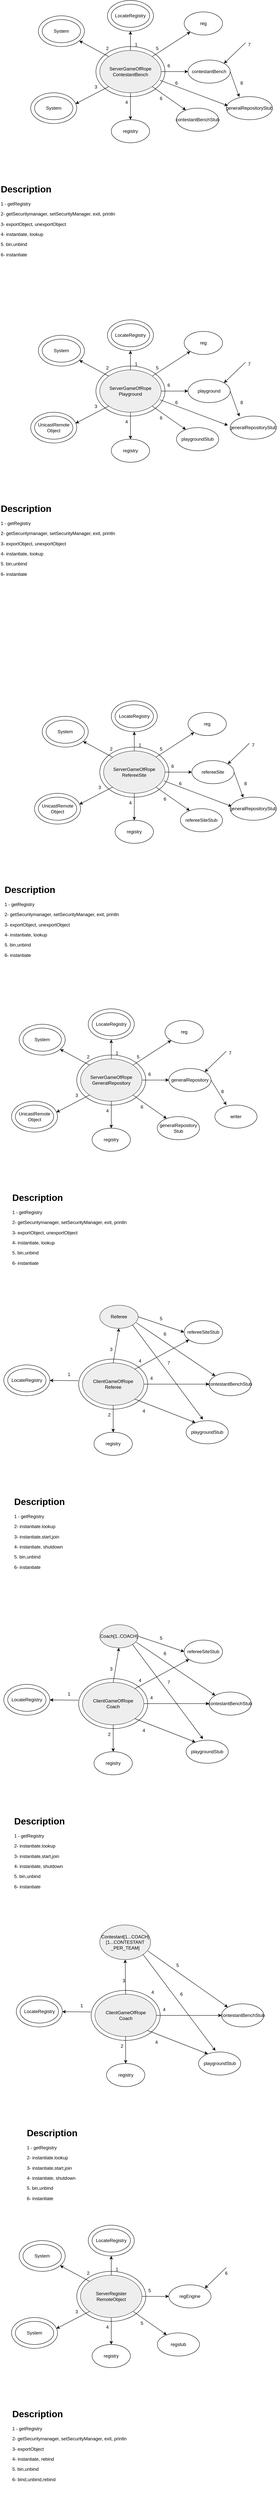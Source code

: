 <mxfile version="24.3.1" type="device">
  <diagram name="Page-1" id="B7FjZ_ACRT1fn8c7YEil">
    <mxGraphModel dx="1335" dy="857" grid="1" gridSize="10" guides="1" tooltips="1" connect="1" arrows="1" fold="1" page="1" pageScale="1" pageWidth="850" pageHeight="1100" math="0" shadow="0">
      <root>
        <mxCell id="0" />
        <mxCell id="1" parent="0" />
        <mxCell id="ii_qur-atGoSVgNL15jP-175" value="" style="ellipse;whiteSpace=wrap;html=1;" vertex="1" parent="1">
          <mxGeometry x="330" y="320" width="180" height="130" as="geometry" />
        </mxCell>
        <mxCell id="ii_qur-atGoSVgNL15jP-174" value="" style="ellipse;whiteSpace=wrap;html=1;" vertex="1" parent="1">
          <mxGeometry x="330" y="1150" width="180" height="130" as="geometry" />
        </mxCell>
        <mxCell id="ii_qur-atGoSVgNL15jP-173" value="" style="ellipse;whiteSpace=wrap;html=1;" vertex="1" parent="1">
          <mxGeometry x="340" y="2140" width="180" height="130" as="geometry" />
        </mxCell>
        <mxCell id="ii_qur-atGoSVgNL15jP-172" value="" style="ellipse;whiteSpace=wrap;html=1;" vertex="1" parent="1">
          <mxGeometry x="280" y="2940" width="180" height="130" as="geometry" />
        </mxCell>
        <mxCell id="ii_qur-atGoSVgNL15jP-3" value="" style="ellipse;whiteSpace=wrap;html=1;" vertex="1" parent="1">
          <mxGeometry x="180" y="240" width="120" height="80" as="geometry" />
        </mxCell>
        <mxCell id="ii_qur-atGoSVgNL15jP-1" value="ServerGameOfRope&lt;div&gt;ContestantBench&lt;/div&gt;" style="ellipse;whiteSpace=wrap;html=1;fillColor=#eeeeee;strokeColor=#36393d;" vertex="1" parent="1">
          <mxGeometry x="340" y="330" width="160" height="110" as="geometry" />
        </mxCell>
        <mxCell id="ii_qur-atGoSVgNL15jP-2" value="System" style="ellipse;whiteSpace=wrap;html=1;" vertex="1" parent="1">
          <mxGeometry x="190" y="250" width="100" height="60" as="geometry" />
        </mxCell>
        <mxCell id="ii_qur-atGoSVgNL15jP-4" value="" style="ellipse;whiteSpace=wrap;html=1;" vertex="1" parent="1">
          <mxGeometry x="160" y="440" width="120" height="80" as="geometry" />
        </mxCell>
        <mxCell id="ii_qur-atGoSVgNL15jP-5" value="System" style="ellipse;whiteSpace=wrap;html=1;" vertex="1" parent="1">
          <mxGeometry x="170" y="450" width="100" height="60" as="geometry" />
        </mxCell>
        <mxCell id="ii_qur-atGoSVgNL15jP-6" value="" style="ellipse;whiteSpace=wrap;html=1;" vertex="1" parent="1">
          <mxGeometry x="360" y="200" width="120" height="80" as="geometry" />
        </mxCell>
        <mxCell id="ii_qur-atGoSVgNL15jP-7" value="LocateRegistry" style="ellipse;whiteSpace=wrap;html=1;" vertex="1" parent="1">
          <mxGeometry x="370" y="210" width="100" height="60" as="geometry" />
        </mxCell>
        <mxCell id="ii_qur-atGoSVgNL15jP-9" value="registry" style="ellipse;whiteSpace=wrap;html=1;" vertex="1" parent="1">
          <mxGeometry x="370" y="510" width="100" height="60" as="geometry" />
        </mxCell>
        <mxCell id="ii_qur-atGoSVgNL15jP-10" value="reg" style="ellipse;whiteSpace=wrap;html=1;" vertex="1" parent="1">
          <mxGeometry x="560" y="230" width="100" height="60" as="geometry" />
        </mxCell>
        <mxCell id="ii_qur-atGoSVgNL15jP-11" value="contestantBenchStub" style="ellipse;whiteSpace=wrap;html=1;" vertex="1" parent="1">
          <mxGeometry x="540" y="480" width="110" height="60" as="geometry" />
        </mxCell>
        <mxCell id="ii_qur-atGoSVgNL15jP-12" value="contestantBench" style="ellipse;whiteSpace=wrap;html=1;" vertex="1" parent="1">
          <mxGeometry x="570" y="355" width="110" height="60" as="geometry" />
        </mxCell>
        <mxCell id="ii_qur-atGoSVgNL15jP-13" value="generalRepositoryStub" style="ellipse;whiteSpace=wrap;html=1;" vertex="1" parent="1">
          <mxGeometry x="670" y="450" width="120" height="60" as="geometry" />
        </mxCell>
        <mxCell id="ii_qur-atGoSVgNL15jP-18" value="" style="endArrow=classic;html=1;rounded=0;exitX=0;exitY=1;exitDx=0;exitDy=0;entryX=0.975;entryY=0.359;entryDx=0;entryDy=0;entryPerimeter=0;" edge="1" parent="1" source="ii_qur-atGoSVgNL15jP-1" target="ii_qur-atGoSVgNL15jP-4">
          <mxGeometry width="50" height="50" relative="1" as="geometry">
            <mxPoint x="400" y="410" as="sourcePoint" />
            <mxPoint x="450" y="360" as="targetPoint" />
          </mxGeometry>
        </mxCell>
        <mxCell id="ii_qur-atGoSVgNL15jP-19" value="" style="endArrow=classic;html=1;rounded=0;exitX=0;exitY=0;exitDx=0;exitDy=0;" edge="1" parent="1" source="ii_qur-atGoSVgNL15jP-1" target="ii_qur-atGoSVgNL15jP-3">
          <mxGeometry width="50" height="50" relative="1" as="geometry">
            <mxPoint x="373" y="434" as="sourcePoint" />
            <mxPoint x="287" y="479" as="targetPoint" />
          </mxGeometry>
        </mxCell>
        <mxCell id="ii_qur-atGoSVgNL15jP-20" value="" style="endArrow=classic;html=1;rounded=0;exitX=0.5;exitY=0;exitDx=0;exitDy=0;entryX=0.5;entryY=1;entryDx=0;entryDy=0;" edge="1" parent="1" source="ii_qur-atGoSVgNL15jP-1" target="ii_qur-atGoSVgNL15jP-6">
          <mxGeometry width="50" height="50" relative="1" as="geometry">
            <mxPoint x="373" y="356" as="sourcePoint" />
            <mxPoint x="297" y="315" as="targetPoint" />
          </mxGeometry>
        </mxCell>
        <mxCell id="ii_qur-atGoSVgNL15jP-21" value="" style="endArrow=classic;html=1;rounded=0;exitX=1;exitY=0;exitDx=0;exitDy=0;" edge="1" parent="1" source="ii_qur-atGoSVgNL15jP-1" target="ii_qur-atGoSVgNL15jP-10">
          <mxGeometry width="50" height="50" relative="1" as="geometry">
            <mxPoint x="430" y="340" as="sourcePoint" />
            <mxPoint x="430" y="290" as="targetPoint" />
          </mxGeometry>
        </mxCell>
        <mxCell id="ii_qur-atGoSVgNL15jP-22" value="" style="endArrow=classic;html=1;rounded=0;exitX=1;exitY=0.5;exitDx=0;exitDy=0;entryX=0;entryY=0.5;entryDx=0;entryDy=0;" edge="1" parent="1" source="ii_qur-atGoSVgNL15jP-1" target="ii_qur-atGoSVgNL15jP-12">
          <mxGeometry width="50" height="50" relative="1" as="geometry">
            <mxPoint x="440" y="350" as="sourcePoint" />
            <mxPoint x="440" y="300" as="targetPoint" />
          </mxGeometry>
        </mxCell>
        <mxCell id="ii_qur-atGoSVgNL15jP-23" value="" style="endArrow=classic;html=1;rounded=0;exitX=0.5;exitY=1;exitDx=0;exitDy=0;entryX=0.5;entryY=0;entryDx=0;entryDy=0;" edge="1" parent="1" source="ii_qur-atGoSVgNL15jP-1" target="ii_qur-atGoSVgNL15jP-9">
          <mxGeometry width="50" height="50" relative="1" as="geometry">
            <mxPoint x="450" y="360" as="sourcePoint" />
            <mxPoint x="450" y="310" as="targetPoint" />
          </mxGeometry>
        </mxCell>
        <mxCell id="ii_qur-atGoSVgNL15jP-24" value="" style="endArrow=classic;html=1;rounded=0;entryX=0.221;entryY=0.084;entryDx=0;entryDy=0;entryPerimeter=0;exitX=1;exitY=1;exitDx=0;exitDy=0;" edge="1" parent="1" source="ii_qur-atGoSVgNL15jP-1" target="ii_qur-atGoSVgNL15jP-11">
          <mxGeometry width="50" height="50" relative="1" as="geometry">
            <mxPoint x="400" y="410" as="sourcePoint" />
            <mxPoint x="450" y="360" as="targetPoint" />
          </mxGeometry>
        </mxCell>
        <mxCell id="ii_qur-atGoSVgNL15jP-25" value="" style="endArrow=classic;html=1;rounded=0;exitX=0.98;exitY=0.705;exitDx=0;exitDy=0;exitPerimeter=0;entryX=0.032;entryY=0.395;entryDx=0;entryDy=0;entryPerimeter=0;" edge="1" parent="1" source="ii_qur-atGoSVgNL15jP-1" target="ii_qur-atGoSVgNL15jP-13">
          <mxGeometry width="50" height="50" relative="1" as="geometry">
            <mxPoint x="400" y="410" as="sourcePoint" />
            <mxPoint x="450" y="360" as="targetPoint" />
          </mxGeometry>
        </mxCell>
        <mxCell id="ii_qur-atGoSVgNL15jP-26" value="" style="endArrow=classic;html=1;rounded=0;entryX=0.281;entryY=0.016;entryDx=0;entryDy=0;entryPerimeter=0;exitX=1;exitY=0.5;exitDx=0;exitDy=0;" edge="1" parent="1" source="ii_qur-atGoSVgNL15jP-12" target="ii_qur-atGoSVgNL15jP-13">
          <mxGeometry width="50" height="50" relative="1" as="geometry">
            <mxPoint x="400" y="410" as="sourcePoint" />
            <mxPoint x="450" y="360" as="targetPoint" />
          </mxGeometry>
        </mxCell>
        <mxCell id="ii_qur-atGoSVgNL15jP-27" value="" style="endArrow=classic;html=1;rounded=0;entryX=1;entryY=0;entryDx=0;entryDy=0;" edge="1" parent="1" target="ii_qur-atGoSVgNL15jP-12">
          <mxGeometry width="50" height="50" relative="1" as="geometry">
            <mxPoint x="720" y="310" as="sourcePoint" />
            <mxPoint x="450" y="360" as="targetPoint" />
          </mxGeometry>
        </mxCell>
        <mxCell id="ii_qur-atGoSVgNL15jP-28" value="&lt;h1 style=&quot;margin-top: 0px;&quot;&gt;Description&lt;/h1&gt;&lt;p&gt;1 - getRegistry&lt;/p&gt;&lt;p&gt;2- getSecuritymanager, setSecurityManager, exit, println&lt;/p&gt;&lt;p&gt;3- exportObject, unexportObject&lt;/p&gt;&lt;p&gt;4- instantiate, lookup&lt;/p&gt;&lt;p&gt;5. bin,unbind&lt;/p&gt;&lt;p&gt;6- instantiate&lt;/p&gt;" style="text;html=1;whiteSpace=wrap;overflow=hidden;rounded=0;" vertex="1" parent="1">
          <mxGeometry x="80" y="670" width="470" height="240" as="geometry" />
        </mxCell>
        <mxCell id="ii_qur-atGoSVgNL15jP-29" value="1" style="text;html=1;align=center;verticalAlign=middle;whiteSpace=wrap;rounded=0;" vertex="1" parent="1">
          <mxGeometry x="425" y="300" width="20" height="30" as="geometry" />
        </mxCell>
        <mxCell id="ii_qur-atGoSVgNL15jP-30" value="2" style="text;html=1;align=center;verticalAlign=middle;whiteSpace=wrap;rounded=0;" vertex="1" parent="1">
          <mxGeometry x="350" y="310" width="20" height="30" as="geometry" />
        </mxCell>
        <mxCell id="ii_qur-atGoSVgNL15jP-31" value="3" style="text;html=1;align=center;verticalAlign=middle;whiteSpace=wrap;rounded=0;" vertex="1" parent="1">
          <mxGeometry x="320" y="410" width="20" height="30" as="geometry" />
        </mxCell>
        <mxCell id="ii_qur-atGoSVgNL15jP-32" value="4" style="text;html=1;align=center;verticalAlign=middle;whiteSpace=wrap;rounded=0;" vertex="1" parent="1">
          <mxGeometry x="400" y="450" width="20" height="30" as="geometry" />
        </mxCell>
        <mxCell id="ii_qur-atGoSVgNL15jP-33" value="5" style="text;html=1;align=center;verticalAlign=middle;whiteSpace=wrap;rounded=0;" vertex="1" parent="1">
          <mxGeometry x="480" y="310" width="20" height="30" as="geometry" />
        </mxCell>
        <mxCell id="ii_qur-atGoSVgNL15jP-36" value="6" style="text;html=1;align=center;verticalAlign=middle;whiteSpace=wrap;rounded=0;" vertex="1" parent="1">
          <mxGeometry x="510" y="355" width="20" height="30" as="geometry" />
        </mxCell>
        <mxCell id="ii_qur-atGoSVgNL15jP-37" value="6" style="text;html=1;align=center;verticalAlign=middle;whiteSpace=wrap;rounded=0;" vertex="1" parent="1">
          <mxGeometry x="530" y="400" width="20" height="30" as="geometry" />
        </mxCell>
        <mxCell id="ii_qur-atGoSVgNL15jP-38" value="6" style="text;html=1;align=center;verticalAlign=middle;whiteSpace=wrap;rounded=0;" vertex="1" parent="1">
          <mxGeometry x="490" y="440" width="20" height="30" as="geometry" />
        </mxCell>
        <mxCell id="ii_qur-atGoSVgNL15jP-39" value="7" style="text;html=1;align=center;verticalAlign=middle;whiteSpace=wrap;rounded=0;" vertex="1" parent="1">
          <mxGeometry x="720" y="300" width="20" height="30" as="geometry" />
        </mxCell>
        <mxCell id="ii_qur-atGoSVgNL15jP-42" value="8" style="text;html=1;align=center;verticalAlign=middle;whiteSpace=wrap;rounded=0;" vertex="1" parent="1">
          <mxGeometry x="700" y="400" width="20" height="30" as="geometry" />
        </mxCell>
        <mxCell id="ii_qur-atGoSVgNL15jP-43" value="" style="ellipse;whiteSpace=wrap;html=1;" vertex="1" parent="1">
          <mxGeometry x="180" y="1070" width="120" height="80" as="geometry" />
        </mxCell>
        <mxCell id="ii_qur-atGoSVgNL15jP-44" value="ServerGameOfRope&lt;div&gt;Playground&lt;/div&gt;" style="ellipse;whiteSpace=wrap;html=1;fillColor=#eeeeee;strokeColor=#36393d;" vertex="1" parent="1">
          <mxGeometry x="340" y="1160" width="160" height="110" as="geometry" />
        </mxCell>
        <mxCell id="ii_qur-atGoSVgNL15jP-45" value="System" style="ellipse;whiteSpace=wrap;html=1;" vertex="1" parent="1">
          <mxGeometry x="190" y="1080" width="100" height="60" as="geometry" />
        </mxCell>
        <mxCell id="ii_qur-atGoSVgNL15jP-46" value="" style="ellipse;whiteSpace=wrap;html=1;" vertex="1" parent="1">
          <mxGeometry x="160" y="1270" width="120" height="80" as="geometry" />
        </mxCell>
        <mxCell id="ii_qur-atGoSVgNL15jP-47" value="UnicastRemote&lt;div&gt;Object&lt;/div&gt;" style="ellipse;whiteSpace=wrap;html=1;" vertex="1" parent="1">
          <mxGeometry x="170" y="1280" width="100" height="60" as="geometry" />
        </mxCell>
        <mxCell id="ii_qur-atGoSVgNL15jP-48" value="" style="ellipse;whiteSpace=wrap;html=1;" vertex="1" parent="1">
          <mxGeometry x="360" y="1030" width="120" height="80" as="geometry" />
        </mxCell>
        <mxCell id="ii_qur-atGoSVgNL15jP-49" value="LocateRegistry" style="ellipse;whiteSpace=wrap;html=1;" vertex="1" parent="1">
          <mxGeometry x="370" y="1040" width="100" height="60" as="geometry" />
        </mxCell>
        <mxCell id="ii_qur-atGoSVgNL15jP-50" value="registry" style="ellipse;whiteSpace=wrap;html=1;" vertex="1" parent="1">
          <mxGeometry x="370" y="1340" width="100" height="60" as="geometry" />
        </mxCell>
        <mxCell id="ii_qur-atGoSVgNL15jP-51" value="reg" style="ellipse;whiteSpace=wrap;html=1;" vertex="1" parent="1">
          <mxGeometry x="560" y="1060" width="100" height="60" as="geometry" />
        </mxCell>
        <mxCell id="ii_qur-atGoSVgNL15jP-52" value="playgroundStub" style="ellipse;whiteSpace=wrap;html=1;" vertex="1" parent="1">
          <mxGeometry x="540" y="1310" width="110" height="60" as="geometry" />
        </mxCell>
        <mxCell id="ii_qur-atGoSVgNL15jP-53" value="playground" style="ellipse;whiteSpace=wrap;html=1;" vertex="1" parent="1">
          <mxGeometry x="570" y="1185" width="110" height="60" as="geometry" />
        </mxCell>
        <mxCell id="ii_qur-atGoSVgNL15jP-54" value="" style="endArrow=classic;html=1;rounded=0;exitX=0;exitY=1;exitDx=0;exitDy=0;entryX=0.975;entryY=0.359;entryDx=0;entryDy=0;entryPerimeter=0;" edge="1" parent="1" source="ii_qur-atGoSVgNL15jP-44" target="ii_qur-atGoSVgNL15jP-46">
          <mxGeometry width="50" height="50" relative="1" as="geometry">
            <mxPoint x="400" y="1240" as="sourcePoint" />
            <mxPoint x="450" y="1190" as="targetPoint" />
          </mxGeometry>
        </mxCell>
        <mxCell id="ii_qur-atGoSVgNL15jP-55" value="" style="endArrow=classic;html=1;rounded=0;exitX=0;exitY=0;exitDx=0;exitDy=0;" edge="1" parent="1" source="ii_qur-atGoSVgNL15jP-44" target="ii_qur-atGoSVgNL15jP-43">
          <mxGeometry width="50" height="50" relative="1" as="geometry">
            <mxPoint x="373" y="1264" as="sourcePoint" />
            <mxPoint x="287" y="1309" as="targetPoint" />
          </mxGeometry>
        </mxCell>
        <mxCell id="ii_qur-atGoSVgNL15jP-56" value="" style="endArrow=classic;html=1;rounded=0;exitX=0.5;exitY=0;exitDx=0;exitDy=0;entryX=0.5;entryY=1;entryDx=0;entryDy=0;" edge="1" parent="1" source="ii_qur-atGoSVgNL15jP-44" target="ii_qur-atGoSVgNL15jP-48">
          <mxGeometry width="50" height="50" relative="1" as="geometry">
            <mxPoint x="373" y="1186" as="sourcePoint" />
            <mxPoint x="297" y="1145" as="targetPoint" />
          </mxGeometry>
        </mxCell>
        <mxCell id="ii_qur-atGoSVgNL15jP-57" value="" style="endArrow=classic;html=1;rounded=0;exitX=1;exitY=0;exitDx=0;exitDy=0;" edge="1" parent="1" source="ii_qur-atGoSVgNL15jP-44" target="ii_qur-atGoSVgNL15jP-51">
          <mxGeometry width="50" height="50" relative="1" as="geometry">
            <mxPoint x="430" y="1170" as="sourcePoint" />
            <mxPoint x="430" y="1120" as="targetPoint" />
          </mxGeometry>
        </mxCell>
        <mxCell id="ii_qur-atGoSVgNL15jP-58" value="" style="endArrow=classic;html=1;rounded=0;exitX=1;exitY=0.5;exitDx=0;exitDy=0;entryX=0;entryY=0.5;entryDx=0;entryDy=0;" edge="1" parent="1" source="ii_qur-atGoSVgNL15jP-44" target="ii_qur-atGoSVgNL15jP-53">
          <mxGeometry width="50" height="50" relative="1" as="geometry">
            <mxPoint x="440" y="1180" as="sourcePoint" />
            <mxPoint x="440" y="1130" as="targetPoint" />
          </mxGeometry>
        </mxCell>
        <mxCell id="ii_qur-atGoSVgNL15jP-59" value="" style="endArrow=classic;html=1;rounded=0;exitX=0.5;exitY=1;exitDx=0;exitDy=0;entryX=0.5;entryY=0;entryDx=0;entryDy=0;" edge="1" parent="1" source="ii_qur-atGoSVgNL15jP-44" target="ii_qur-atGoSVgNL15jP-50">
          <mxGeometry width="50" height="50" relative="1" as="geometry">
            <mxPoint x="450" y="1190" as="sourcePoint" />
            <mxPoint x="450" y="1140" as="targetPoint" />
          </mxGeometry>
        </mxCell>
        <mxCell id="ii_qur-atGoSVgNL15jP-60" value="" style="endArrow=classic;html=1;rounded=0;entryX=0.221;entryY=0.084;entryDx=0;entryDy=0;entryPerimeter=0;exitX=1;exitY=1;exitDx=0;exitDy=0;" edge="1" parent="1" source="ii_qur-atGoSVgNL15jP-44" target="ii_qur-atGoSVgNL15jP-52">
          <mxGeometry width="50" height="50" relative="1" as="geometry">
            <mxPoint x="400" y="1240" as="sourcePoint" />
            <mxPoint x="450" y="1190" as="targetPoint" />
          </mxGeometry>
        </mxCell>
        <mxCell id="ii_qur-atGoSVgNL15jP-61" value="" style="endArrow=classic;html=1;rounded=0;exitX=0.98;exitY=0.705;exitDx=0;exitDy=0;exitPerimeter=0;entryX=0.032;entryY=0.395;entryDx=0;entryDy=0;entryPerimeter=0;" edge="1" parent="1" source="ii_qur-atGoSVgNL15jP-44">
          <mxGeometry width="50" height="50" relative="1" as="geometry">
            <mxPoint x="400" y="1240" as="sourcePoint" />
            <mxPoint x="674" y="1304" as="targetPoint" />
          </mxGeometry>
        </mxCell>
        <mxCell id="ii_qur-atGoSVgNL15jP-62" value="" style="endArrow=classic;html=1;rounded=0;entryX=0.281;entryY=0.016;entryDx=0;entryDy=0;entryPerimeter=0;exitX=1;exitY=0.5;exitDx=0;exitDy=0;" edge="1" parent="1" source="ii_qur-atGoSVgNL15jP-53">
          <mxGeometry width="50" height="50" relative="1" as="geometry">
            <mxPoint x="400" y="1240" as="sourcePoint" />
            <mxPoint x="704" y="1281" as="targetPoint" />
          </mxGeometry>
        </mxCell>
        <mxCell id="ii_qur-atGoSVgNL15jP-63" value="" style="endArrow=classic;html=1;rounded=0;entryX=1;entryY=0;entryDx=0;entryDy=0;" edge="1" parent="1" target="ii_qur-atGoSVgNL15jP-53">
          <mxGeometry width="50" height="50" relative="1" as="geometry">
            <mxPoint x="720" y="1140" as="sourcePoint" />
            <mxPoint x="450" y="1190" as="targetPoint" />
          </mxGeometry>
        </mxCell>
        <mxCell id="ii_qur-atGoSVgNL15jP-64" value="&lt;h1 style=&quot;margin-top: 0px;&quot;&gt;Description&lt;/h1&gt;&lt;p&gt;1 - getRegistry&lt;/p&gt;&lt;p&gt;2- getSecuritymanager, setSecurityManager, exit, println&lt;/p&gt;&lt;p&gt;3- exportObject, unexportObject&lt;/p&gt;&lt;p&gt;4- instantiate, lookup&lt;/p&gt;&lt;p&gt;5. bin,unbind&lt;/p&gt;&lt;p&gt;6- instantiate&lt;/p&gt;" style="text;html=1;whiteSpace=wrap;overflow=hidden;rounded=0;" vertex="1" parent="1">
          <mxGeometry x="80" y="1500" width="470" height="240" as="geometry" />
        </mxCell>
        <mxCell id="ii_qur-atGoSVgNL15jP-65" value="1" style="text;html=1;align=center;verticalAlign=middle;whiteSpace=wrap;rounded=0;" vertex="1" parent="1">
          <mxGeometry x="425" y="1130" width="20" height="30" as="geometry" />
        </mxCell>
        <mxCell id="ii_qur-atGoSVgNL15jP-66" value="2" style="text;html=1;align=center;verticalAlign=middle;whiteSpace=wrap;rounded=0;" vertex="1" parent="1">
          <mxGeometry x="350" y="1140" width="20" height="30" as="geometry" />
        </mxCell>
        <mxCell id="ii_qur-atGoSVgNL15jP-67" value="3" style="text;html=1;align=center;verticalAlign=middle;whiteSpace=wrap;rounded=0;" vertex="1" parent="1">
          <mxGeometry x="320" y="1240" width="20" height="30" as="geometry" />
        </mxCell>
        <mxCell id="ii_qur-atGoSVgNL15jP-68" value="4" style="text;html=1;align=center;verticalAlign=middle;whiteSpace=wrap;rounded=0;" vertex="1" parent="1">
          <mxGeometry x="400" y="1280" width="20" height="30" as="geometry" />
        </mxCell>
        <mxCell id="ii_qur-atGoSVgNL15jP-69" value="5" style="text;html=1;align=center;verticalAlign=middle;whiteSpace=wrap;rounded=0;" vertex="1" parent="1">
          <mxGeometry x="480" y="1140" width="20" height="30" as="geometry" />
        </mxCell>
        <mxCell id="ii_qur-atGoSVgNL15jP-70" value="6" style="text;html=1;align=center;verticalAlign=middle;whiteSpace=wrap;rounded=0;" vertex="1" parent="1">
          <mxGeometry x="510" y="1185" width="20" height="30" as="geometry" />
        </mxCell>
        <mxCell id="ii_qur-atGoSVgNL15jP-71" value="6" style="text;html=1;align=center;verticalAlign=middle;whiteSpace=wrap;rounded=0;" vertex="1" parent="1">
          <mxGeometry x="530" y="1230" width="20" height="30" as="geometry" />
        </mxCell>
        <mxCell id="ii_qur-atGoSVgNL15jP-72" value="6" style="text;html=1;align=center;verticalAlign=middle;whiteSpace=wrap;rounded=0;" vertex="1" parent="1">
          <mxGeometry x="490" y="1270" width="20" height="30" as="geometry" />
        </mxCell>
        <mxCell id="ii_qur-atGoSVgNL15jP-73" value="7" style="text;html=1;align=center;verticalAlign=middle;whiteSpace=wrap;rounded=0;" vertex="1" parent="1">
          <mxGeometry x="720" y="1130" width="20" height="30" as="geometry" />
        </mxCell>
        <mxCell id="ii_qur-atGoSVgNL15jP-74" value="8" style="text;html=1;align=center;verticalAlign=middle;whiteSpace=wrap;rounded=0;" vertex="1" parent="1">
          <mxGeometry x="700" y="1230" width="20" height="30" as="geometry" />
        </mxCell>
        <mxCell id="ii_qur-atGoSVgNL15jP-75" value="" style="ellipse;whiteSpace=wrap;html=1;" vertex="1" parent="1">
          <mxGeometry x="190" y="2060" width="120" height="80" as="geometry" />
        </mxCell>
        <mxCell id="ii_qur-atGoSVgNL15jP-76" value="ServerGameOfRope&lt;div&gt;RefereeSite&lt;/div&gt;" style="ellipse;whiteSpace=wrap;html=1;fillColor=#eeeeee;strokeColor=#36393d;" vertex="1" parent="1">
          <mxGeometry x="350" y="2150" width="160" height="110" as="geometry" />
        </mxCell>
        <mxCell id="ii_qur-atGoSVgNL15jP-77" value="System" style="ellipse;whiteSpace=wrap;html=1;" vertex="1" parent="1">
          <mxGeometry x="200" y="2070" width="100" height="60" as="geometry" />
        </mxCell>
        <mxCell id="ii_qur-atGoSVgNL15jP-78" value="" style="ellipse;whiteSpace=wrap;html=1;" vertex="1" parent="1">
          <mxGeometry x="170" y="2260" width="120" height="80" as="geometry" />
        </mxCell>
        <mxCell id="ii_qur-atGoSVgNL15jP-79" value="UnicastRemote&lt;div&gt;Object&lt;/div&gt;" style="ellipse;whiteSpace=wrap;html=1;" vertex="1" parent="1">
          <mxGeometry x="180" y="2270" width="100" height="60" as="geometry" />
        </mxCell>
        <mxCell id="ii_qur-atGoSVgNL15jP-80" value="" style="ellipse;whiteSpace=wrap;html=1;" vertex="1" parent="1">
          <mxGeometry x="370" y="2020" width="120" height="80" as="geometry" />
        </mxCell>
        <mxCell id="ii_qur-atGoSVgNL15jP-81" value="LocateRegistry" style="ellipse;whiteSpace=wrap;html=1;" vertex="1" parent="1">
          <mxGeometry x="380" y="2030" width="100" height="60" as="geometry" />
        </mxCell>
        <mxCell id="ii_qur-atGoSVgNL15jP-82" value="registry" style="ellipse;whiteSpace=wrap;html=1;" vertex="1" parent="1">
          <mxGeometry x="380" y="2330" width="100" height="60" as="geometry" />
        </mxCell>
        <mxCell id="ii_qur-atGoSVgNL15jP-83" value="reg" style="ellipse;whiteSpace=wrap;html=1;" vertex="1" parent="1">
          <mxGeometry x="570" y="2050" width="100" height="60" as="geometry" />
        </mxCell>
        <mxCell id="ii_qur-atGoSVgNL15jP-84" value="refereeSiteStub" style="ellipse;whiteSpace=wrap;html=1;" vertex="1" parent="1">
          <mxGeometry x="550" y="2300" width="110" height="60" as="geometry" />
        </mxCell>
        <mxCell id="ii_qur-atGoSVgNL15jP-85" value="refereeSite" style="ellipse;whiteSpace=wrap;html=1;" vertex="1" parent="1">
          <mxGeometry x="580" y="2175" width="110" height="60" as="geometry" />
        </mxCell>
        <mxCell id="ii_qur-atGoSVgNL15jP-86" value="" style="endArrow=classic;html=1;rounded=0;exitX=0;exitY=1;exitDx=0;exitDy=0;entryX=0.975;entryY=0.359;entryDx=0;entryDy=0;entryPerimeter=0;" edge="1" parent="1" source="ii_qur-atGoSVgNL15jP-76" target="ii_qur-atGoSVgNL15jP-78">
          <mxGeometry width="50" height="50" relative="1" as="geometry">
            <mxPoint x="410" y="2230" as="sourcePoint" />
            <mxPoint x="460" y="2180" as="targetPoint" />
          </mxGeometry>
        </mxCell>
        <mxCell id="ii_qur-atGoSVgNL15jP-87" value="" style="endArrow=classic;html=1;rounded=0;exitX=0;exitY=0;exitDx=0;exitDy=0;" edge="1" parent="1" source="ii_qur-atGoSVgNL15jP-76" target="ii_qur-atGoSVgNL15jP-75">
          <mxGeometry width="50" height="50" relative="1" as="geometry">
            <mxPoint x="383" y="2254" as="sourcePoint" />
            <mxPoint x="297" y="2299" as="targetPoint" />
          </mxGeometry>
        </mxCell>
        <mxCell id="ii_qur-atGoSVgNL15jP-88" value="" style="endArrow=classic;html=1;rounded=0;exitX=0.5;exitY=0;exitDx=0;exitDy=0;entryX=0.5;entryY=1;entryDx=0;entryDy=0;" edge="1" parent="1" source="ii_qur-atGoSVgNL15jP-76" target="ii_qur-atGoSVgNL15jP-80">
          <mxGeometry width="50" height="50" relative="1" as="geometry">
            <mxPoint x="383" y="2176" as="sourcePoint" />
            <mxPoint x="307" y="2135" as="targetPoint" />
          </mxGeometry>
        </mxCell>
        <mxCell id="ii_qur-atGoSVgNL15jP-89" value="" style="endArrow=classic;html=1;rounded=0;exitX=1;exitY=0;exitDx=0;exitDy=0;" edge="1" parent="1" source="ii_qur-atGoSVgNL15jP-76" target="ii_qur-atGoSVgNL15jP-83">
          <mxGeometry width="50" height="50" relative="1" as="geometry">
            <mxPoint x="440" y="2160" as="sourcePoint" />
            <mxPoint x="440" y="2110" as="targetPoint" />
          </mxGeometry>
        </mxCell>
        <mxCell id="ii_qur-atGoSVgNL15jP-90" value="" style="endArrow=classic;html=1;rounded=0;exitX=1;exitY=0.5;exitDx=0;exitDy=0;entryX=0;entryY=0.5;entryDx=0;entryDy=0;" edge="1" parent="1" source="ii_qur-atGoSVgNL15jP-76" target="ii_qur-atGoSVgNL15jP-85">
          <mxGeometry width="50" height="50" relative="1" as="geometry">
            <mxPoint x="450" y="2170" as="sourcePoint" />
            <mxPoint x="450" y="2120" as="targetPoint" />
          </mxGeometry>
        </mxCell>
        <mxCell id="ii_qur-atGoSVgNL15jP-91" value="" style="endArrow=classic;html=1;rounded=0;exitX=0.5;exitY=1;exitDx=0;exitDy=0;entryX=0.5;entryY=0;entryDx=0;entryDy=0;" edge="1" parent="1" source="ii_qur-atGoSVgNL15jP-76" target="ii_qur-atGoSVgNL15jP-82">
          <mxGeometry width="50" height="50" relative="1" as="geometry">
            <mxPoint x="460" y="2180" as="sourcePoint" />
            <mxPoint x="460" y="2130" as="targetPoint" />
          </mxGeometry>
        </mxCell>
        <mxCell id="ii_qur-atGoSVgNL15jP-92" value="" style="endArrow=classic;html=1;rounded=0;entryX=0.221;entryY=0.084;entryDx=0;entryDy=0;entryPerimeter=0;exitX=1;exitY=1;exitDx=0;exitDy=0;" edge="1" parent="1" source="ii_qur-atGoSVgNL15jP-76" target="ii_qur-atGoSVgNL15jP-84">
          <mxGeometry width="50" height="50" relative="1" as="geometry">
            <mxPoint x="410" y="2230" as="sourcePoint" />
            <mxPoint x="460" y="2180" as="targetPoint" />
          </mxGeometry>
        </mxCell>
        <mxCell id="ii_qur-atGoSVgNL15jP-93" value="" style="endArrow=classic;html=1;rounded=0;exitX=0.98;exitY=0.705;exitDx=0;exitDy=0;exitPerimeter=0;entryX=0.032;entryY=0.395;entryDx=0;entryDy=0;entryPerimeter=0;" edge="1" parent="1" source="ii_qur-atGoSVgNL15jP-76">
          <mxGeometry width="50" height="50" relative="1" as="geometry">
            <mxPoint x="410" y="2230" as="sourcePoint" />
            <mxPoint x="684" y="2294" as="targetPoint" />
          </mxGeometry>
        </mxCell>
        <mxCell id="ii_qur-atGoSVgNL15jP-94" value="" style="endArrow=classic;html=1;rounded=0;entryX=0.281;entryY=0.016;entryDx=0;entryDy=0;entryPerimeter=0;exitX=1;exitY=0.5;exitDx=0;exitDy=0;" edge="1" parent="1" source="ii_qur-atGoSVgNL15jP-85">
          <mxGeometry width="50" height="50" relative="1" as="geometry">
            <mxPoint x="410" y="2230" as="sourcePoint" />
            <mxPoint x="714" y="2271" as="targetPoint" />
          </mxGeometry>
        </mxCell>
        <mxCell id="ii_qur-atGoSVgNL15jP-95" value="" style="endArrow=classic;html=1;rounded=0;entryX=1;entryY=0;entryDx=0;entryDy=0;" edge="1" parent="1" target="ii_qur-atGoSVgNL15jP-85">
          <mxGeometry width="50" height="50" relative="1" as="geometry">
            <mxPoint x="730" y="2130" as="sourcePoint" />
            <mxPoint x="460" y="2180" as="targetPoint" />
          </mxGeometry>
        </mxCell>
        <mxCell id="ii_qur-atGoSVgNL15jP-96" value="&lt;h1 style=&quot;margin-top: 0px;&quot;&gt;Description&lt;/h1&gt;&lt;p&gt;1 - getRegistry&lt;/p&gt;&lt;p&gt;2- getSecuritymanager, setSecurityManager, exit, println&lt;/p&gt;&lt;p&gt;3- exportObject, unexportObject&lt;/p&gt;&lt;p&gt;4- instantiate, lookup&lt;/p&gt;&lt;p&gt;5. bin,unbind&lt;/p&gt;&lt;p&gt;6- instantiate&lt;/p&gt;" style="text;html=1;whiteSpace=wrap;overflow=hidden;rounded=0;" vertex="1" parent="1">
          <mxGeometry x="90" y="2490" width="470" height="240" as="geometry" />
        </mxCell>
        <mxCell id="ii_qur-atGoSVgNL15jP-97" value="1" style="text;html=1;align=center;verticalAlign=middle;whiteSpace=wrap;rounded=0;" vertex="1" parent="1">
          <mxGeometry x="435" y="2120" width="20" height="30" as="geometry" />
        </mxCell>
        <mxCell id="ii_qur-atGoSVgNL15jP-98" value="2" style="text;html=1;align=center;verticalAlign=middle;whiteSpace=wrap;rounded=0;" vertex="1" parent="1">
          <mxGeometry x="360" y="2130" width="20" height="30" as="geometry" />
        </mxCell>
        <mxCell id="ii_qur-atGoSVgNL15jP-99" value="3" style="text;html=1;align=center;verticalAlign=middle;whiteSpace=wrap;rounded=0;" vertex="1" parent="1">
          <mxGeometry x="330" y="2230" width="20" height="30" as="geometry" />
        </mxCell>
        <mxCell id="ii_qur-atGoSVgNL15jP-100" value="4" style="text;html=1;align=center;verticalAlign=middle;whiteSpace=wrap;rounded=0;" vertex="1" parent="1">
          <mxGeometry x="410" y="2270" width="20" height="30" as="geometry" />
        </mxCell>
        <mxCell id="ii_qur-atGoSVgNL15jP-101" value="5" style="text;html=1;align=center;verticalAlign=middle;whiteSpace=wrap;rounded=0;" vertex="1" parent="1">
          <mxGeometry x="490" y="2130" width="20" height="30" as="geometry" />
        </mxCell>
        <mxCell id="ii_qur-atGoSVgNL15jP-102" value="6" style="text;html=1;align=center;verticalAlign=middle;whiteSpace=wrap;rounded=0;" vertex="1" parent="1">
          <mxGeometry x="520" y="2175" width="20" height="30" as="geometry" />
        </mxCell>
        <mxCell id="ii_qur-atGoSVgNL15jP-103" value="6" style="text;html=1;align=center;verticalAlign=middle;whiteSpace=wrap;rounded=0;" vertex="1" parent="1">
          <mxGeometry x="540" y="2220" width="20" height="30" as="geometry" />
        </mxCell>
        <mxCell id="ii_qur-atGoSVgNL15jP-104" value="6" style="text;html=1;align=center;verticalAlign=middle;whiteSpace=wrap;rounded=0;" vertex="1" parent="1">
          <mxGeometry x="500" y="2260" width="20" height="30" as="geometry" />
        </mxCell>
        <mxCell id="ii_qur-atGoSVgNL15jP-105" value="7" style="text;html=1;align=center;verticalAlign=middle;whiteSpace=wrap;rounded=0;" vertex="1" parent="1">
          <mxGeometry x="730" y="2120" width="20" height="30" as="geometry" />
        </mxCell>
        <mxCell id="ii_qur-atGoSVgNL15jP-106" value="8" style="text;html=1;align=center;verticalAlign=middle;whiteSpace=wrap;rounded=0;" vertex="1" parent="1">
          <mxGeometry x="710" y="2220" width="20" height="30" as="geometry" />
        </mxCell>
        <mxCell id="ii_qur-atGoSVgNL15jP-137" value="" style="ellipse;whiteSpace=wrap;html=1;" vertex="1" parent="1">
          <mxGeometry x="130" y="2860" width="120" height="80" as="geometry" />
        </mxCell>
        <mxCell id="ii_qur-atGoSVgNL15jP-138" value="ServerGameOfRope&lt;div&gt;GeneralRepository&lt;/div&gt;" style="ellipse;whiteSpace=wrap;html=1;fillColor=#eeeeee;strokeColor=#36393d;" vertex="1" parent="1">
          <mxGeometry x="290" y="2950" width="160" height="110" as="geometry" />
        </mxCell>
        <mxCell id="ii_qur-atGoSVgNL15jP-139" value="System" style="ellipse;whiteSpace=wrap;html=1;" vertex="1" parent="1">
          <mxGeometry x="140" y="2870" width="100" height="60" as="geometry" />
        </mxCell>
        <mxCell id="ii_qur-atGoSVgNL15jP-140" value="" style="ellipse;whiteSpace=wrap;html=1;" vertex="1" parent="1">
          <mxGeometry x="110" y="3060" width="120" height="80" as="geometry" />
        </mxCell>
        <mxCell id="ii_qur-atGoSVgNL15jP-141" value="UnicastRemote&lt;div&gt;Object&lt;/div&gt;" style="ellipse;whiteSpace=wrap;html=1;" vertex="1" parent="1">
          <mxGeometry x="120" y="3070" width="100" height="60" as="geometry" />
        </mxCell>
        <mxCell id="ii_qur-atGoSVgNL15jP-142" value="" style="ellipse;whiteSpace=wrap;html=1;" vertex="1" parent="1">
          <mxGeometry x="310" y="2820" width="120" height="80" as="geometry" />
        </mxCell>
        <mxCell id="ii_qur-atGoSVgNL15jP-143" value="LocateRegistry" style="ellipse;whiteSpace=wrap;html=1;" vertex="1" parent="1">
          <mxGeometry x="320" y="2830" width="100" height="60" as="geometry" />
        </mxCell>
        <mxCell id="ii_qur-atGoSVgNL15jP-144" value="registry" style="ellipse;whiteSpace=wrap;html=1;" vertex="1" parent="1">
          <mxGeometry x="320" y="3130" width="100" height="60" as="geometry" />
        </mxCell>
        <mxCell id="ii_qur-atGoSVgNL15jP-145" value="reg" style="ellipse;whiteSpace=wrap;html=1;" vertex="1" parent="1">
          <mxGeometry x="510" y="2850" width="100" height="60" as="geometry" />
        </mxCell>
        <mxCell id="ii_qur-atGoSVgNL15jP-146" value="generalRepository&lt;div&gt;Stub&lt;/div&gt;" style="ellipse;whiteSpace=wrap;html=1;" vertex="1" parent="1">
          <mxGeometry x="490" y="3100" width="110" height="60" as="geometry" />
        </mxCell>
        <mxCell id="ii_qur-atGoSVgNL15jP-147" value="generalRepository" style="ellipse;whiteSpace=wrap;html=1;" vertex="1" parent="1">
          <mxGeometry x="520" y="2975" width="110" height="60" as="geometry" />
        </mxCell>
        <mxCell id="ii_qur-atGoSVgNL15jP-148" value="" style="endArrow=classic;html=1;rounded=0;exitX=0;exitY=1;exitDx=0;exitDy=0;entryX=0.975;entryY=0.359;entryDx=0;entryDy=0;entryPerimeter=0;" edge="1" parent="1" source="ii_qur-atGoSVgNL15jP-138" target="ii_qur-atGoSVgNL15jP-140">
          <mxGeometry width="50" height="50" relative="1" as="geometry">
            <mxPoint x="350" y="3030" as="sourcePoint" />
            <mxPoint x="400" y="2980" as="targetPoint" />
          </mxGeometry>
        </mxCell>
        <mxCell id="ii_qur-atGoSVgNL15jP-149" value="" style="endArrow=classic;html=1;rounded=0;exitX=0;exitY=0;exitDx=0;exitDy=0;" edge="1" parent="1" source="ii_qur-atGoSVgNL15jP-138" target="ii_qur-atGoSVgNL15jP-137">
          <mxGeometry width="50" height="50" relative="1" as="geometry">
            <mxPoint x="323" y="3054" as="sourcePoint" />
            <mxPoint x="237" y="3099" as="targetPoint" />
          </mxGeometry>
        </mxCell>
        <mxCell id="ii_qur-atGoSVgNL15jP-150" value="" style="endArrow=classic;html=1;rounded=0;exitX=0.5;exitY=0;exitDx=0;exitDy=0;entryX=0.5;entryY=1;entryDx=0;entryDy=0;" edge="1" parent="1" source="ii_qur-atGoSVgNL15jP-138">
          <mxGeometry width="50" height="50" relative="1" as="geometry">
            <mxPoint x="323" y="2976" as="sourcePoint" />
            <mxPoint x="370" y="2900" as="targetPoint" />
          </mxGeometry>
        </mxCell>
        <mxCell id="ii_qur-atGoSVgNL15jP-151" value="" style="endArrow=classic;html=1;rounded=0;exitX=1;exitY=0;exitDx=0;exitDy=0;" edge="1" parent="1" source="ii_qur-atGoSVgNL15jP-138" target="ii_qur-atGoSVgNL15jP-145">
          <mxGeometry width="50" height="50" relative="1" as="geometry">
            <mxPoint x="380" y="2960" as="sourcePoint" />
            <mxPoint x="380" y="2910" as="targetPoint" />
          </mxGeometry>
        </mxCell>
        <mxCell id="ii_qur-atGoSVgNL15jP-152" value="" style="endArrow=classic;html=1;rounded=0;exitX=1;exitY=0.5;exitDx=0;exitDy=0;entryX=0;entryY=0.5;entryDx=0;entryDy=0;" edge="1" parent="1" source="ii_qur-atGoSVgNL15jP-138" target="ii_qur-atGoSVgNL15jP-147">
          <mxGeometry width="50" height="50" relative="1" as="geometry">
            <mxPoint x="390" y="2970" as="sourcePoint" />
            <mxPoint x="390" y="2920" as="targetPoint" />
          </mxGeometry>
        </mxCell>
        <mxCell id="ii_qur-atGoSVgNL15jP-153" value="" style="endArrow=classic;html=1;rounded=0;exitX=0.5;exitY=1;exitDx=0;exitDy=0;entryX=0.5;entryY=0;entryDx=0;entryDy=0;" edge="1" parent="1" source="ii_qur-atGoSVgNL15jP-138" target="ii_qur-atGoSVgNL15jP-144">
          <mxGeometry width="50" height="50" relative="1" as="geometry">
            <mxPoint x="400" y="2980" as="sourcePoint" />
            <mxPoint x="400" y="2930" as="targetPoint" />
          </mxGeometry>
        </mxCell>
        <mxCell id="ii_qur-atGoSVgNL15jP-154" value="" style="endArrow=classic;html=1;rounded=0;entryX=0.221;entryY=0.084;entryDx=0;entryDy=0;entryPerimeter=0;exitX=1;exitY=1;exitDx=0;exitDy=0;" edge="1" parent="1" source="ii_qur-atGoSVgNL15jP-138" target="ii_qur-atGoSVgNL15jP-146">
          <mxGeometry width="50" height="50" relative="1" as="geometry">
            <mxPoint x="350" y="3030" as="sourcePoint" />
            <mxPoint x="400" y="2980" as="targetPoint" />
          </mxGeometry>
        </mxCell>
        <mxCell id="ii_qur-atGoSVgNL15jP-156" value="" style="endArrow=classic;html=1;rounded=0;exitX=1;exitY=0.5;exitDx=0;exitDy=0;" edge="1" parent="1" source="ii_qur-atGoSVgNL15jP-147">
          <mxGeometry width="50" height="50" relative="1" as="geometry">
            <mxPoint x="350" y="3030" as="sourcePoint" />
            <mxPoint x="670" y="3070" as="targetPoint" />
          </mxGeometry>
        </mxCell>
        <mxCell id="ii_qur-atGoSVgNL15jP-157" value="" style="endArrow=classic;html=1;rounded=0;entryX=1;entryY=0;entryDx=0;entryDy=0;" edge="1" parent="1" target="ii_qur-atGoSVgNL15jP-147">
          <mxGeometry width="50" height="50" relative="1" as="geometry">
            <mxPoint x="670" y="2930" as="sourcePoint" />
            <mxPoint x="400" y="2980" as="targetPoint" />
          </mxGeometry>
        </mxCell>
        <mxCell id="ii_qur-atGoSVgNL15jP-158" value="&lt;h1 style=&quot;margin-top: 0px;&quot;&gt;Description&lt;/h1&gt;&lt;p&gt;1 - getRegistry&lt;/p&gt;&lt;p&gt;2- getSecuritymanager, setSecurityManager, exit, println&lt;/p&gt;&lt;p&gt;3- exportObject, unexportObject&lt;/p&gt;&lt;p&gt;4- instantiate, lookup&lt;/p&gt;&lt;p&gt;5. bin,unbind&lt;/p&gt;&lt;p&gt;6- instantiate&lt;/p&gt;" style="text;html=1;whiteSpace=wrap;overflow=hidden;rounded=0;" vertex="1" parent="1">
          <mxGeometry x="110" y="3290" width="470" height="240" as="geometry" />
        </mxCell>
        <mxCell id="ii_qur-atGoSVgNL15jP-159" value="1" style="text;html=1;align=center;verticalAlign=middle;whiteSpace=wrap;rounded=0;" vertex="1" parent="1">
          <mxGeometry x="375" y="2920" width="20" height="30" as="geometry" />
        </mxCell>
        <mxCell id="ii_qur-atGoSVgNL15jP-160" value="2" style="text;html=1;align=center;verticalAlign=middle;whiteSpace=wrap;rounded=0;" vertex="1" parent="1">
          <mxGeometry x="300" y="2930" width="20" height="30" as="geometry" />
        </mxCell>
        <mxCell id="ii_qur-atGoSVgNL15jP-161" value="3" style="text;html=1;align=center;verticalAlign=middle;whiteSpace=wrap;rounded=0;" vertex="1" parent="1">
          <mxGeometry x="270" y="3030" width="20" height="30" as="geometry" />
        </mxCell>
        <mxCell id="ii_qur-atGoSVgNL15jP-162" value="4" style="text;html=1;align=center;verticalAlign=middle;whiteSpace=wrap;rounded=0;" vertex="1" parent="1">
          <mxGeometry x="350" y="3070" width="20" height="30" as="geometry" />
        </mxCell>
        <mxCell id="ii_qur-atGoSVgNL15jP-163" value="5" style="text;html=1;align=center;verticalAlign=middle;whiteSpace=wrap;rounded=0;" vertex="1" parent="1">
          <mxGeometry x="430" y="2930" width="20" height="30" as="geometry" />
        </mxCell>
        <mxCell id="ii_qur-atGoSVgNL15jP-164" value="6" style="text;html=1;align=center;verticalAlign=middle;whiteSpace=wrap;rounded=0;" vertex="1" parent="1">
          <mxGeometry x="460" y="2975" width="20" height="30" as="geometry" />
        </mxCell>
        <mxCell id="ii_qur-atGoSVgNL15jP-166" value="6" style="text;html=1;align=center;verticalAlign=middle;whiteSpace=wrap;rounded=0;" vertex="1" parent="1">
          <mxGeometry x="440" y="3060" width="20" height="30" as="geometry" />
        </mxCell>
        <mxCell id="ii_qur-atGoSVgNL15jP-167" value="8" style="text;html=1;align=center;verticalAlign=middle;whiteSpace=wrap;rounded=0;" vertex="1" parent="1">
          <mxGeometry x="650" y="3020" width="20" height="30" as="geometry" />
        </mxCell>
        <mxCell id="ii_qur-atGoSVgNL15jP-168" value="generalRepositoryStub" style="ellipse;whiteSpace=wrap;html=1;" vertex="1" parent="1">
          <mxGeometry x="680" y="1280" width="120" height="60" as="geometry" />
        </mxCell>
        <mxCell id="ii_qur-atGoSVgNL15jP-169" value="generalRepositoryStub" style="ellipse;whiteSpace=wrap;html=1;" vertex="1" parent="1">
          <mxGeometry x="680" y="2270" width="120" height="60" as="geometry" />
        </mxCell>
        <mxCell id="ii_qur-atGoSVgNL15jP-170" value="writer" style="ellipse;whiteSpace=wrap;html=1;" vertex="1" parent="1">
          <mxGeometry x="640" y="3070" width="110" height="60" as="geometry" />
        </mxCell>
        <mxCell id="ii_qur-atGoSVgNL15jP-171" value="7" style="text;html=1;align=center;verticalAlign=middle;whiteSpace=wrap;rounded=0;" vertex="1" parent="1">
          <mxGeometry x="670" y="2920" width="20" height="30" as="geometry" />
        </mxCell>
        <mxCell id="ii_qur-atGoSVgNL15jP-176" value="" style="ellipse;whiteSpace=wrap;html=1;" vertex="1" parent="1">
          <mxGeometry x="285" y="3730" width="180" height="130" as="geometry" />
        </mxCell>
        <mxCell id="ii_qur-atGoSVgNL15jP-177" value="" style="ellipse;whiteSpace=wrap;html=1;" vertex="1" parent="1">
          <mxGeometry x="90" y="3745" width="120" height="80" as="geometry" />
        </mxCell>
        <mxCell id="ii_qur-atGoSVgNL15jP-178" value="ClientGameOfRope&lt;div&gt;Referee&lt;/div&gt;" style="ellipse;whiteSpace=wrap;html=1;fillColor=#eeeeee;strokeColor=#36393d;" vertex="1" parent="1">
          <mxGeometry x="295" y="3740" width="160" height="110" as="geometry" />
        </mxCell>
        <mxCell id="ii_qur-atGoSVgNL15jP-179" value="LocateRegistry" style="ellipse;whiteSpace=wrap;html=1;" vertex="1" parent="1">
          <mxGeometry x="100" y="3755" width="100" height="60" as="geometry" />
        </mxCell>
        <mxCell id="ii_qur-atGoSVgNL15jP-183" value="Referee" style="ellipse;whiteSpace=wrap;html=1;fillColor=#eeeeee;strokeColor=#36393d;" vertex="1" parent="1">
          <mxGeometry x="340" y="3590" width="100" height="60" as="geometry" />
        </mxCell>
        <mxCell id="ii_qur-atGoSVgNL15jP-184" value="registry" style="ellipse;whiteSpace=wrap;html=1;" vertex="1" parent="1">
          <mxGeometry x="325" y="3920" width="100" height="60" as="geometry" />
        </mxCell>
        <mxCell id="ii_qur-atGoSVgNL15jP-185" value="refereeSiteStub" style="ellipse;whiteSpace=wrap;html=1;" vertex="1" parent="1">
          <mxGeometry x="560" y="3630" width="100" height="60" as="geometry" />
        </mxCell>
        <mxCell id="ii_qur-atGoSVgNL15jP-186" value="playgroundStub" style="ellipse;whiteSpace=wrap;html=1;" vertex="1" parent="1">
          <mxGeometry x="565" y="3890" width="110" height="60" as="geometry" />
        </mxCell>
        <mxCell id="ii_qur-atGoSVgNL15jP-187" value="contestantBenchStub" style="ellipse;whiteSpace=wrap;html=1;" vertex="1" parent="1">
          <mxGeometry x="625" y="3765" width="110" height="60" as="geometry" />
        </mxCell>
        <mxCell id="ii_qur-atGoSVgNL15jP-189" value="" style="endArrow=classic;html=1;rounded=0;exitX=-0.005;exitY=0.431;exitDx=0;exitDy=0;exitPerimeter=0;" edge="1" parent="1" source="ii_qur-atGoSVgNL15jP-176" target="ii_qur-atGoSVgNL15jP-177">
          <mxGeometry width="50" height="50" relative="1" as="geometry">
            <mxPoint x="328" y="3844" as="sourcePoint" />
            <mxPoint x="242" y="3889" as="targetPoint" />
          </mxGeometry>
        </mxCell>
        <mxCell id="ii_qur-atGoSVgNL15jP-190" value="" style="endArrow=classic;html=1;rounded=0;exitX=0.5;exitY=0;exitDx=0;exitDy=0;entryX=0.5;entryY=1;entryDx=0;entryDy=0;" edge="1" parent="1" source="ii_qur-atGoSVgNL15jP-178" target="ii_qur-atGoSVgNL15jP-183">
          <mxGeometry width="50" height="50" relative="1" as="geometry">
            <mxPoint x="328" y="3766" as="sourcePoint" />
            <mxPoint x="375" y="3690" as="targetPoint" />
          </mxGeometry>
        </mxCell>
        <mxCell id="ii_qur-atGoSVgNL15jP-191" value="" style="endArrow=classic;html=1;rounded=0;exitX=1;exitY=0;exitDx=0;exitDy=0;" edge="1" parent="1" source="ii_qur-atGoSVgNL15jP-178" target="ii_qur-atGoSVgNL15jP-185">
          <mxGeometry width="50" height="50" relative="1" as="geometry">
            <mxPoint x="385" y="3750" as="sourcePoint" />
            <mxPoint x="385" y="3700" as="targetPoint" />
          </mxGeometry>
        </mxCell>
        <mxCell id="ii_qur-atGoSVgNL15jP-192" value="" style="endArrow=classic;html=1;rounded=0;exitX=1;exitY=0.5;exitDx=0;exitDy=0;entryX=0;entryY=0.5;entryDx=0;entryDy=0;" edge="1" parent="1" source="ii_qur-atGoSVgNL15jP-178" target="ii_qur-atGoSVgNL15jP-187">
          <mxGeometry width="50" height="50" relative="1" as="geometry">
            <mxPoint x="395" y="3760" as="sourcePoint" />
            <mxPoint x="395" y="3710" as="targetPoint" />
          </mxGeometry>
        </mxCell>
        <mxCell id="ii_qur-atGoSVgNL15jP-193" value="" style="endArrow=classic;html=1;rounded=0;exitX=0.5;exitY=1;exitDx=0;exitDy=0;entryX=0.5;entryY=0;entryDx=0;entryDy=0;" edge="1" parent="1" source="ii_qur-atGoSVgNL15jP-178" target="ii_qur-atGoSVgNL15jP-184">
          <mxGeometry width="50" height="50" relative="1" as="geometry">
            <mxPoint x="405" y="3770" as="sourcePoint" />
            <mxPoint x="405" y="3720" as="targetPoint" />
          </mxGeometry>
        </mxCell>
        <mxCell id="ii_qur-atGoSVgNL15jP-194" value="" style="endArrow=classic;html=1;rounded=0;entryX=0.221;entryY=0.084;entryDx=0;entryDy=0;entryPerimeter=0;exitX=1;exitY=1;exitDx=0;exitDy=0;" edge="1" parent="1" source="ii_qur-atGoSVgNL15jP-178" target="ii_qur-atGoSVgNL15jP-186">
          <mxGeometry width="50" height="50" relative="1" as="geometry">
            <mxPoint x="355" y="3820" as="sourcePoint" />
            <mxPoint x="405" y="3770" as="targetPoint" />
          </mxGeometry>
        </mxCell>
        <mxCell id="ii_qur-atGoSVgNL15jP-197" value="&lt;h1 style=&quot;margin-top: 0px;&quot;&gt;Description&lt;/h1&gt;&lt;p&gt;1 - getRegistry&lt;/p&gt;&lt;p&gt;2- instantiate.lookup&lt;/p&gt;&lt;p&gt;3- instantiate,start,join&lt;/p&gt;&lt;p&gt;4- instantiate, shutdown&lt;/p&gt;&lt;p&gt;5. bin,unbind&lt;/p&gt;&lt;p&gt;6- instantiate&lt;/p&gt;" style="text;html=1;whiteSpace=wrap;overflow=hidden;rounded=0;" vertex="1" parent="1">
          <mxGeometry x="115" y="4080" width="470" height="240" as="geometry" />
        </mxCell>
        <mxCell id="ii_qur-atGoSVgNL15jP-198" value="1" style="text;html=1;align=center;verticalAlign=middle;whiteSpace=wrap;rounded=0;" vertex="1" parent="1">
          <mxGeometry x="250" y="3755" width="20" height="30" as="geometry" />
        </mxCell>
        <mxCell id="ii_qur-atGoSVgNL15jP-201" value="2" style="text;html=1;align=center;verticalAlign=middle;whiteSpace=wrap;rounded=0;" vertex="1" parent="1">
          <mxGeometry x="355" y="3860" width="20" height="30" as="geometry" />
        </mxCell>
        <mxCell id="ii_qur-atGoSVgNL15jP-202" value="4" style="text;html=1;align=center;verticalAlign=middle;whiteSpace=wrap;rounded=0;" vertex="1" parent="1">
          <mxGeometry x="435" y="3720" width="20" height="30" as="geometry" />
        </mxCell>
        <mxCell id="ii_qur-atGoSVgNL15jP-203" value="4" style="text;html=1;align=center;verticalAlign=middle;whiteSpace=wrap;rounded=0;" vertex="1" parent="1">
          <mxGeometry x="465" y="3765" width="20" height="30" as="geometry" />
        </mxCell>
        <mxCell id="ii_qur-atGoSVgNL15jP-204" value="4" style="text;html=1;align=center;verticalAlign=middle;whiteSpace=wrap;rounded=0;" vertex="1" parent="1">
          <mxGeometry x="445" y="3850" width="20" height="30" as="geometry" />
        </mxCell>
        <mxCell id="ii_qur-atGoSVgNL15jP-241" value="3" style="text;html=1;align=center;verticalAlign=middle;whiteSpace=wrap;rounded=0;" vertex="1" parent="1">
          <mxGeometry x="360" y="3690" width="20" height="30" as="geometry" />
        </mxCell>
        <mxCell id="ii_qur-atGoSVgNL15jP-242" value="" style="endArrow=classic;html=1;rounded=0;exitX=1;exitY=0.5;exitDx=0;exitDy=0;entryX=0;entryY=0.5;entryDx=0;entryDy=0;" edge="1" parent="1" source="ii_qur-atGoSVgNL15jP-183" target="ii_qur-atGoSVgNL15jP-185">
          <mxGeometry width="50" height="50" relative="1" as="geometry">
            <mxPoint x="370" y="3970" as="sourcePoint" />
            <mxPoint x="420" y="3920" as="targetPoint" />
          </mxGeometry>
        </mxCell>
        <mxCell id="ii_qur-atGoSVgNL15jP-244" value="" style="endArrow=classic;html=1;rounded=0;exitX=0.949;exitY=0.754;exitDx=0;exitDy=0;entryX=0;entryY=0;entryDx=0;entryDy=0;exitPerimeter=0;" edge="1" parent="1" source="ii_qur-atGoSVgNL15jP-183" target="ii_qur-atGoSVgNL15jP-187">
          <mxGeometry width="50" height="50" relative="1" as="geometry">
            <mxPoint x="450" y="3630" as="sourcePoint" />
            <mxPoint x="570" y="3670" as="targetPoint" />
          </mxGeometry>
        </mxCell>
        <mxCell id="ii_qur-atGoSVgNL15jP-245" value="" style="endArrow=classic;html=1;rounded=0;exitX=1;exitY=1;exitDx=0;exitDy=0;entryX=0.401;entryY=-0.05;entryDx=0;entryDy=0;entryPerimeter=0;" edge="1" parent="1" source="ii_qur-atGoSVgNL15jP-183" target="ii_qur-atGoSVgNL15jP-186">
          <mxGeometry width="50" height="50" relative="1" as="geometry">
            <mxPoint x="460" y="3640" as="sourcePoint" />
            <mxPoint x="580" y="3680" as="targetPoint" />
          </mxGeometry>
        </mxCell>
        <mxCell id="ii_qur-atGoSVgNL15jP-246" value="5" style="text;html=1;align=center;verticalAlign=middle;whiteSpace=wrap;rounded=0;" vertex="1" parent="1">
          <mxGeometry x="490" y="3610" width="20" height="30" as="geometry" />
        </mxCell>
        <mxCell id="ii_qur-atGoSVgNL15jP-247" value="6" style="text;html=1;align=center;verticalAlign=middle;whiteSpace=wrap;rounded=0;" vertex="1" parent="1">
          <mxGeometry x="500" y="3650" width="20" height="30" as="geometry" />
        </mxCell>
        <mxCell id="ii_qur-atGoSVgNL15jP-248" value="7" style="text;html=1;align=center;verticalAlign=middle;whiteSpace=wrap;rounded=0;" vertex="1" parent="1">
          <mxGeometry x="510" y="3725" width="20" height="30" as="geometry" />
        </mxCell>
        <mxCell id="ii_qur-atGoSVgNL15jP-249" value="" style="ellipse;whiteSpace=wrap;html=1;" vertex="1" parent="1">
          <mxGeometry x="285" y="4560" width="180" height="130" as="geometry" />
        </mxCell>
        <mxCell id="ii_qur-atGoSVgNL15jP-250" value="" style="ellipse;whiteSpace=wrap;html=1;" vertex="1" parent="1">
          <mxGeometry x="90" y="4575" width="120" height="80" as="geometry" />
        </mxCell>
        <mxCell id="ii_qur-atGoSVgNL15jP-251" value="ClientGameOfRope&lt;div&gt;Coach&lt;/div&gt;" style="ellipse;whiteSpace=wrap;html=1;fillColor=#eeeeee;strokeColor=#36393d;" vertex="1" parent="1">
          <mxGeometry x="295" y="4570" width="160" height="110" as="geometry" />
        </mxCell>
        <mxCell id="ii_qur-atGoSVgNL15jP-252" value="LocateRegistry" style="ellipse;whiteSpace=wrap;html=1;" vertex="1" parent="1">
          <mxGeometry x="100" y="4585" width="100" height="60" as="geometry" />
        </mxCell>
        <mxCell id="ii_qur-atGoSVgNL15jP-253" value="Coach[1..COACH]" style="ellipse;whiteSpace=wrap;html=1;fillColor=#eeeeee;strokeColor=#36393d;" vertex="1" parent="1">
          <mxGeometry x="340" y="4420" width="100" height="60" as="geometry" />
        </mxCell>
        <mxCell id="ii_qur-atGoSVgNL15jP-254" value="registry" style="ellipse;whiteSpace=wrap;html=1;" vertex="1" parent="1">
          <mxGeometry x="325" y="4750" width="100" height="60" as="geometry" />
        </mxCell>
        <mxCell id="ii_qur-atGoSVgNL15jP-255" value="refereeSiteStub" style="ellipse;whiteSpace=wrap;html=1;" vertex="1" parent="1">
          <mxGeometry x="560" y="4460" width="100" height="60" as="geometry" />
        </mxCell>
        <mxCell id="ii_qur-atGoSVgNL15jP-256" value="playgroundStub" style="ellipse;whiteSpace=wrap;html=1;" vertex="1" parent="1">
          <mxGeometry x="565" y="4720" width="110" height="60" as="geometry" />
        </mxCell>
        <mxCell id="ii_qur-atGoSVgNL15jP-257" value="contestantBenchStub" style="ellipse;whiteSpace=wrap;html=1;" vertex="1" parent="1">
          <mxGeometry x="625" y="4595" width="110" height="60" as="geometry" />
        </mxCell>
        <mxCell id="ii_qur-atGoSVgNL15jP-258" value="" style="endArrow=classic;html=1;rounded=0;exitX=-0.005;exitY=0.431;exitDx=0;exitDy=0;exitPerimeter=0;" edge="1" parent="1" source="ii_qur-atGoSVgNL15jP-249" target="ii_qur-atGoSVgNL15jP-250">
          <mxGeometry width="50" height="50" relative="1" as="geometry">
            <mxPoint x="328" y="4674" as="sourcePoint" />
            <mxPoint x="242" y="4719" as="targetPoint" />
          </mxGeometry>
        </mxCell>
        <mxCell id="ii_qur-atGoSVgNL15jP-259" value="" style="endArrow=classic;html=1;rounded=0;exitX=0.5;exitY=0;exitDx=0;exitDy=0;entryX=0.5;entryY=1;entryDx=0;entryDy=0;" edge="1" parent="1" source="ii_qur-atGoSVgNL15jP-251" target="ii_qur-atGoSVgNL15jP-253">
          <mxGeometry width="50" height="50" relative="1" as="geometry">
            <mxPoint x="328" y="4596" as="sourcePoint" />
            <mxPoint x="375" y="4520" as="targetPoint" />
          </mxGeometry>
        </mxCell>
        <mxCell id="ii_qur-atGoSVgNL15jP-260" value="" style="endArrow=classic;html=1;rounded=0;exitX=1;exitY=0;exitDx=0;exitDy=0;" edge="1" parent="1" source="ii_qur-atGoSVgNL15jP-251" target="ii_qur-atGoSVgNL15jP-255">
          <mxGeometry width="50" height="50" relative="1" as="geometry">
            <mxPoint x="385" y="4580" as="sourcePoint" />
            <mxPoint x="385" y="4530" as="targetPoint" />
          </mxGeometry>
        </mxCell>
        <mxCell id="ii_qur-atGoSVgNL15jP-261" value="" style="endArrow=classic;html=1;rounded=0;exitX=1;exitY=0.5;exitDx=0;exitDy=0;entryX=0;entryY=0.5;entryDx=0;entryDy=0;" edge="1" parent="1" source="ii_qur-atGoSVgNL15jP-251" target="ii_qur-atGoSVgNL15jP-257">
          <mxGeometry width="50" height="50" relative="1" as="geometry">
            <mxPoint x="395" y="4590" as="sourcePoint" />
            <mxPoint x="395" y="4540" as="targetPoint" />
          </mxGeometry>
        </mxCell>
        <mxCell id="ii_qur-atGoSVgNL15jP-262" value="" style="endArrow=classic;html=1;rounded=0;exitX=0.5;exitY=1;exitDx=0;exitDy=0;entryX=0.5;entryY=0;entryDx=0;entryDy=0;" edge="1" parent="1" source="ii_qur-atGoSVgNL15jP-251" target="ii_qur-atGoSVgNL15jP-254">
          <mxGeometry width="50" height="50" relative="1" as="geometry">
            <mxPoint x="405" y="4600" as="sourcePoint" />
            <mxPoint x="405" y="4550" as="targetPoint" />
          </mxGeometry>
        </mxCell>
        <mxCell id="ii_qur-atGoSVgNL15jP-263" value="" style="endArrow=classic;html=1;rounded=0;entryX=0.221;entryY=0.084;entryDx=0;entryDy=0;entryPerimeter=0;exitX=1;exitY=1;exitDx=0;exitDy=0;" edge="1" parent="1" source="ii_qur-atGoSVgNL15jP-251" target="ii_qur-atGoSVgNL15jP-256">
          <mxGeometry width="50" height="50" relative="1" as="geometry">
            <mxPoint x="355" y="4650" as="sourcePoint" />
            <mxPoint x="405" y="4600" as="targetPoint" />
          </mxGeometry>
        </mxCell>
        <mxCell id="ii_qur-atGoSVgNL15jP-264" value="&lt;h1 style=&quot;margin-top: 0px;&quot;&gt;Description&lt;/h1&gt;&lt;p&gt;1 - getRegistry&lt;/p&gt;&lt;p&gt;2- instantiate.lookup&lt;/p&gt;&lt;p&gt;3- instantiate,start,join&lt;/p&gt;&lt;p&gt;4- instantiate, shutdown&lt;/p&gt;&lt;p&gt;5. bin,unbind&lt;/p&gt;&lt;p&gt;6- instantiate&lt;/p&gt;" style="text;html=1;whiteSpace=wrap;overflow=hidden;rounded=0;" vertex="1" parent="1">
          <mxGeometry x="115" y="4910" width="470" height="240" as="geometry" />
        </mxCell>
        <mxCell id="ii_qur-atGoSVgNL15jP-265" value="1" style="text;html=1;align=center;verticalAlign=middle;whiteSpace=wrap;rounded=0;" vertex="1" parent="1">
          <mxGeometry x="250" y="4585" width="20" height="30" as="geometry" />
        </mxCell>
        <mxCell id="ii_qur-atGoSVgNL15jP-266" value="2" style="text;html=1;align=center;verticalAlign=middle;whiteSpace=wrap;rounded=0;" vertex="1" parent="1">
          <mxGeometry x="355" y="4690" width="20" height="30" as="geometry" />
        </mxCell>
        <mxCell id="ii_qur-atGoSVgNL15jP-267" value="4" style="text;html=1;align=center;verticalAlign=middle;whiteSpace=wrap;rounded=0;" vertex="1" parent="1">
          <mxGeometry x="435" y="4550" width="20" height="30" as="geometry" />
        </mxCell>
        <mxCell id="ii_qur-atGoSVgNL15jP-268" value="4" style="text;html=1;align=center;verticalAlign=middle;whiteSpace=wrap;rounded=0;" vertex="1" parent="1">
          <mxGeometry x="465" y="4595" width="20" height="30" as="geometry" />
        </mxCell>
        <mxCell id="ii_qur-atGoSVgNL15jP-269" value="4" style="text;html=1;align=center;verticalAlign=middle;whiteSpace=wrap;rounded=0;" vertex="1" parent="1">
          <mxGeometry x="445" y="4680" width="20" height="30" as="geometry" />
        </mxCell>
        <mxCell id="ii_qur-atGoSVgNL15jP-270" value="3" style="text;html=1;align=center;verticalAlign=middle;whiteSpace=wrap;rounded=0;" vertex="1" parent="1">
          <mxGeometry x="360" y="4520" width="20" height="30" as="geometry" />
        </mxCell>
        <mxCell id="ii_qur-atGoSVgNL15jP-271" value="" style="endArrow=classic;html=1;rounded=0;exitX=1;exitY=0.5;exitDx=0;exitDy=0;entryX=0;entryY=0.5;entryDx=0;entryDy=0;" edge="1" parent="1" source="ii_qur-atGoSVgNL15jP-253" target="ii_qur-atGoSVgNL15jP-255">
          <mxGeometry width="50" height="50" relative="1" as="geometry">
            <mxPoint x="370" y="4800" as="sourcePoint" />
            <mxPoint x="420" y="4750" as="targetPoint" />
          </mxGeometry>
        </mxCell>
        <mxCell id="ii_qur-atGoSVgNL15jP-272" value="" style="endArrow=classic;html=1;rounded=0;exitX=0.949;exitY=0.754;exitDx=0;exitDy=0;entryX=0;entryY=0;entryDx=0;entryDy=0;exitPerimeter=0;" edge="1" parent="1" source="ii_qur-atGoSVgNL15jP-253" target="ii_qur-atGoSVgNL15jP-257">
          <mxGeometry width="50" height="50" relative="1" as="geometry">
            <mxPoint x="450" y="4460" as="sourcePoint" />
            <mxPoint x="570" y="4500" as="targetPoint" />
          </mxGeometry>
        </mxCell>
        <mxCell id="ii_qur-atGoSVgNL15jP-273" value="" style="endArrow=classic;html=1;rounded=0;exitX=1;exitY=1;exitDx=0;exitDy=0;entryX=0.401;entryY=-0.05;entryDx=0;entryDy=0;entryPerimeter=0;" edge="1" parent="1" source="ii_qur-atGoSVgNL15jP-253" target="ii_qur-atGoSVgNL15jP-256">
          <mxGeometry width="50" height="50" relative="1" as="geometry">
            <mxPoint x="460" y="4470" as="sourcePoint" />
            <mxPoint x="580" y="4510" as="targetPoint" />
          </mxGeometry>
        </mxCell>
        <mxCell id="ii_qur-atGoSVgNL15jP-274" value="5" style="text;html=1;align=center;verticalAlign=middle;whiteSpace=wrap;rounded=0;" vertex="1" parent="1">
          <mxGeometry x="490" y="4440" width="20" height="30" as="geometry" />
        </mxCell>
        <mxCell id="ii_qur-atGoSVgNL15jP-275" value="6" style="text;html=1;align=center;verticalAlign=middle;whiteSpace=wrap;rounded=0;" vertex="1" parent="1">
          <mxGeometry x="500" y="4480" width="20" height="30" as="geometry" />
        </mxCell>
        <mxCell id="ii_qur-atGoSVgNL15jP-276" value="7" style="text;html=1;align=center;verticalAlign=middle;whiteSpace=wrap;rounded=0;" vertex="1" parent="1">
          <mxGeometry x="510" y="4555" width="20" height="30" as="geometry" />
        </mxCell>
        <mxCell id="ii_qur-atGoSVgNL15jP-277" value="" style="ellipse;whiteSpace=wrap;html=1;" vertex="1" parent="1">
          <mxGeometry x="317.5" y="5370" width="180" height="130" as="geometry" />
        </mxCell>
        <mxCell id="ii_qur-atGoSVgNL15jP-278" value="" style="ellipse;whiteSpace=wrap;html=1;" vertex="1" parent="1">
          <mxGeometry x="122.5" y="5385" width="120" height="80" as="geometry" />
        </mxCell>
        <mxCell id="ii_qur-atGoSVgNL15jP-279" value="ClientGameOfRope&lt;div&gt;Coach&lt;/div&gt;" style="ellipse;whiteSpace=wrap;html=1;fillColor=#eeeeee;strokeColor=#36393d;" vertex="1" parent="1">
          <mxGeometry x="327.5" y="5380" width="160" height="110" as="geometry" />
        </mxCell>
        <mxCell id="ii_qur-atGoSVgNL15jP-280" value="LocateRegistry" style="ellipse;whiteSpace=wrap;html=1;" vertex="1" parent="1">
          <mxGeometry x="132.5" y="5395" width="100" height="60" as="geometry" />
        </mxCell>
        <mxCell id="ii_qur-atGoSVgNL15jP-281" value="Contestant[1...COACH]&lt;div&gt;[1...CONTESTANT&lt;/div&gt;&lt;div&gt;_PER_TEAM]&lt;/div&gt;" style="ellipse;whiteSpace=wrap;html=1;fillColor=#eeeeee;strokeColor=#36393d;" vertex="1" parent="1">
          <mxGeometry x="340" y="5200" width="132.5" height="90" as="geometry" />
        </mxCell>
        <mxCell id="ii_qur-atGoSVgNL15jP-282" value="registry" style="ellipse;whiteSpace=wrap;html=1;" vertex="1" parent="1">
          <mxGeometry x="357.5" y="5560" width="100" height="60" as="geometry" />
        </mxCell>
        <mxCell id="ii_qur-atGoSVgNL15jP-284" value="playgroundStub" style="ellipse;whiteSpace=wrap;html=1;" vertex="1" parent="1">
          <mxGeometry x="597.5" y="5530" width="110" height="60" as="geometry" />
        </mxCell>
        <mxCell id="ii_qur-atGoSVgNL15jP-285" value="contestantBenchStub" style="ellipse;whiteSpace=wrap;html=1;" vertex="1" parent="1">
          <mxGeometry x="657.5" y="5405" width="110" height="60" as="geometry" />
        </mxCell>
        <mxCell id="ii_qur-atGoSVgNL15jP-286" value="" style="endArrow=classic;html=1;rounded=0;exitX=-0.005;exitY=0.431;exitDx=0;exitDy=0;exitPerimeter=0;" edge="1" parent="1" source="ii_qur-atGoSVgNL15jP-277" target="ii_qur-atGoSVgNL15jP-278">
          <mxGeometry width="50" height="50" relative="1" as="geometry">
            <mxPoint x="360.5" y="5484" as="sourcePoint" />
            <mxPoint x="274.5" y="5529" as="targetPoint" />
          </mxGeometry>
        </mxCell>
        <mxCell id="ii_qur-atGoSVgNL15jP-287" value="" style="endArrow=classic;html=1;rounded=0;exitX=0.5;exitY=0;exitDx=0;exitDy=0;entryX=0.5;entryY=1;entryDx=0;entryDy=0;" edge="1" parent="1" source="ii_qur-atGoSVgNL15jP-279" target="ii_qur-atGoSVgNL15jP-281">
          <mxGeometry width="50" height="50" relative="1" as="geometry">
            <mxPoint x="360.5" y="5406" as="sourcePoint" />
            <mxPoint x="407.5" y="5330" as="targetPoint" />
          </mxGeometry>
        </mxCell>
        <mxCell id="ii_qur-atGoSVgNL15jP-289" value="" style="endArrow=classic;html=1;rounded=0;exitX=1;exitY=0.5;exitDx=0;exitDy=0;entryX=0;entryY=0.5;entryDx=0;entryDy=0;" edge="1" parent="1" source="ii_qur-atGoSVgNL15jP-279" target="ii_qur-atGoSVgNL15jP-285">
          <mxGeometry width="50" height="50" relative="1" as="geometry">
            <mxPoint x="427.5" y="5400" as="sourcePoint" />
            <mxPoint x="427.5" y="5350" as="targetPoint" />
          </mxGeometry>
        </mxCell>
        <mxCell id="ii_qur-atGoSVgNL15jP-290" value="" style="endArrow=classic;html=1;rounded=0;exitX=0.5;exitY=1;exitDx=0;exitDy=0;entryX=0.5;entryY=0;entryDx=0;entryDy=0;" edge="1" parent="1" source="ii_qur-atGoSVgNL15jP-279" target="ii_qur-atGoSVgNL15jP-282">
          <mxGeometry width="50" height="50" relative="1" as="geometry">
            <mxPoint x="437.5" y="5410" as="sourcePoint" />
            <mxPoint x="437.5" y="5360" as="targetPoint" />
          </mxGeometry>
        </mxCell>
        <mxCell id="ii_qur-atGoSVgNL15jP-291" value="" style="endArrow=classic;html=1;rounded=0;entryX=0.221;entryY=0.084;entryDx=0;entryDy=0;entryPerimeter=0;exitX=1;exitY=1;exitDx=0;exitDy=0;" edge="1" parent="1" source="ii_qur-atGoSVgNL15jP-279" target="ii_qur-atGoSVgNL15jP-284">
          <mxGeometry width="50" height="50" relative="1" as="geometry">
            <mxPoint x="387.5" y="5460" as="sourcePoint" />
            <mxPoint x="437.5" y="5410" as="targetPoint" />
          </mxGeometry>
        </mxCell>
        <mxCell id="ii_qur-atGoSVgNL15jP-292" value="&lt;h1 style=&quot;margin-top: 0px;&quot;&gt;Description&lt;/h1&gt;&lt;p&gt;1 - getRegistry&lt;/p&gt;&lt;p&gt;2- instantiate.lookup&lt;/p&gt;&lt;p&gt;3- instantiate,start,join&lt;/p&gt;&lt;p&gt;4- instantiate, shutdown&lt;/p&gt;&lt;p&gt;5. bin,unbind&lt;/p&gt;&lt;p&gt;6- instantiate&lt;/p&gt;" style="text;html=1;whiteSpace=wrap;overflow=hidden;rounded=0;" vertex="1" parent="1">
          <mxGeometry x="147.5" y="5720" width="470" height="240" as="geometry" />
        </mxCell>
        <mxCell id="ii_qur-atGoSVgNL15jP-293" value="1" style="text;html=1;align=center;verticalAlign=middle;whiteSpace=wrap;rounded=0;" vertex="1" parent="1">
          <mxGeometry x="282.5" y="5395" width="20" height="30" as="geometry" />
        </mxCell>
        <mxCell id="ii_qur-atGoSVgNL15jP-294" value="2" style="text;html=1;align=center;verticalAlign=middle;whiteSpace=wrap;rounded=0;" vertex="1" parent="1">
          <mxGeometry x="387.5" y="5500" width="20" height="30" as="geometry" />
        </mxCell>
        <mxCell id="ii_qur-atGoSVgNL15jP-295" value="4" style="text;html=1;align=center;verticalAlign=middle;whiteSpace=wrap;rounded=0;" vertex="1" parent="1">
          <mxGeometry x="467.5" y="5360" width="20" height="30" as="geometry" />
        </mxCell>
        <mxCell id="ii_qur-atGoSVgNL15jP-296" value="4" style="text;html=1;align=center;verticalAlign=middle;whiteSpace=wrap;rounded=0;" vertex="1" parent="1">
          <mxGeometry x="497.5" y="5405" width="20" height="30" as="geometry" />
        </mxCell>
        <mxCell id="ii_qur-atGoSVgNL15jP-297" value="4" style="text;html=1;align=center;verticalAlign=middle;whiteSpace=wrap;rounded=0;" vertex="1" parent="1">
          <mxGeometry x="477.5" y="5490" width="20" height="30" as="geometry" />
        </mxCell>
        <mxCell id="ii_qur-atGoSVgNL15jP-298" value="3" style="text;html=1;align=center;verticalAlign=middle;whiteSpace=wrap;rounded=0;" vertex="1" parent="1">
          <mxGeometry x="392.5" y="5330" width="20" height="30" as="geometry" />
        </mxCell>
        <mxCell id="ii_qur-atGoSVgNL15jP-300" value="" style="endArrow=classic;html=1;rounded=0;exitX=0.949;exitY=0.754;exitDx=0;exitDy=0;entryX=0;entryY=0;entryDx=0;entryDy=0;exitPerimeter=0;" edge="1" parent="1" source="ii_qur-atGoSVgNL15jP-281" target="ii_qur-atGoSVgNL15jP-285">
          <mxGeometry width="50" height="50" relative="1" as="geometry">
            <mxPoint x="482.5" y="5270" as="sourcePoint" />
            <mxPoint x="602.5" y="5310" as="targetPoint" />
          </mxGeometry>
        </mxCell>
        <mxCell id="ii_qur-atGoSVgNL15jP-301" value="" style="endArrow=classic;html=1;rounded=0;exitX=1;exitY=1;exitDx=0;exitDy=0;entryX=0.401;entryY=-0.05;entryDx=0;entryDy=0;entryPerimeter=0;" edge="1" parent="1" source="ii_qur-atGoSVgNL15jP-281" target="ii_qur-atGoSVgNL15jP-284">
          <mxGeometry width="50" height="50" relative="1" as="geometry">
            <mxPoint x="492.5" y="5280" as="sourcePoint" />
            <mxPoint x="612.5" y="5320" as="targetPoint" />
          </mxGeometry>
        </mxCell>
        <mxCell id="ii_qur-atGoSVgNL15jP-303" value="5" style="text;html=1;align=center;verticalAlign=middle;whiteSpace=wrap;rounded=0;" vertex="1" parent="1">
          <mxGeometry x="532.5" y="5290" width="20" height="30" as="geometry" />
        </mxCell>
        <mxCell id="ii_qur-atGoSVgNL15jP-304" value="6" style="text;html=1;align=center;verticalAlign=middle;whiteSpace=wrap;rounded=0;" vertex="1" parent="1">
          <mxGeometry x="542.5" y="5365" width="20" height="30" as="geometry" />
        </mxCell>
        <mxCell id="ii_qur-atGoSVgNL15jP-305" value="" style="ellipse;whiteSpace=wrap;html=1;" vertex="1" parent="1">
          <mxGeometry x="280" y="6100" width="180" height="130" as="geometry" />
        </mxCell>
        <mxCell id="ii_qur-atGoSVgNL15jP-306" value="" style="ellipse;whiteSpace=wrap;html=1;" vertex="1" parent="1">
          <mxGeometry x="130" y="6020" width="120" height="80" as="geometry" />
        </mxCell>
        <mxCell id="ii_qur-atGoSVgNL15jP-307" value="ServerRegister&lt;div&gt;RemoteObject&lt;/div&gt;" style="ellipse;whiteSpace=wrap;html=1;fillColor=#eeeeee;strokeColor=#36393d;" vertex="1" parent="1">
          <mxGeometry x="290" y="6110" width="160" height="110" as="geometry" />
        </mxCell>
        <mxCell id="ii_qur-atGoSVgNL15jP-308" value="System" style="ellipse;whiteSpace=wrap;html=1;" vertex="1" parent="1">
          <mxGeometry x="140" y="6030" width="100" height="60" as="geometry" />
        </mxCell>
        <mxCell id="ii_qur-atGoSVgNL15jP-309" value="" style="ellipse;whiteSpace=wrap;html=1;" vertex="1" parent="1">
          <mxGeometry x="110" y="6220" width="120" height="80" as="geometry" />
        </mxCell>
        <mxCell id="ii_qur-atGoSVgNL15jP-310" value="System" style="ellipse;whiteSpace=wrap;html=1;" vertex="1" parent="1">
          <mxGeometry x="120" y="6230" width="100" height="60" as="geometry" />
        </mxCell>
        <mxCell id="ii_qur-atGoSVgNL15jP-311" value="" style="ellipse;whiteSpace=wrap;html=1;" vertex="1" parent="1">
          <mxGeometry x="310" y="5980" width="120" height="80" as="geometry" />
        </mxCell>
        <mxCell id="ii_qur-atGoSVgNL15jP-312" value="LocateRegistry" style="ellipse;whiteSpace=wrap;html=1;" vertex="1" parent="1">
          <mxGeometry x="320" y="5990" width="100" height="60" as="geometry" />
        </mxCell>
        <mxCell id="ii_qur-atGoSVgNL15jP-313" value="registry" style="ellipse;whiteSpace=wrap;html=1;" vertex="1" parent="1">
          <mxGeometry x="320" y="6290" width="100" height="60" as="geometry" />
        </mxCell>
        <mxCell id="ii_qur-atGoSVgNL15jP-315" value="regstub" style="ellipse;whiteSpace=wrap;html=1;" vertex="1" parent="1">
          <mxGeometry x="490" y="6260" width="110" height="60" as="geometry" />
        </mxCell>
        <mxCell id="ii_qur-atGoSVgNL15jP-316" value="regEngine" style="ellipse;whiteSpace=wrap;html=1;" vertex="1" parent="1">
          <mxGeometry x="520" y="6135" width="110" height="60" as="geometry" />
        </mxCell>
        <mxCell id="ii_qur-atGoSVgNL15jP-317" value="" style="endArrow=classic;html=1;rounded=0;exitX=0;exitY=1;exitDx=0;exitDy=0;entryX=0.975;entryY=0.359;entryDx=0;entryDy=0;entryPerimeter=0;" edge="1" parent="1" source="ii_qur-atGoSVgNL15jP-307" target="ii_qur-atGoSVgNL15jP-309">
          <mxGeometry width="50" height="50" relative="1" as="geometry">
            <mxPoint x="350" y="6190" as="sourcePoint" />
            <mxPoint x="400" y="6140" as="targetPoint" />
          </mxGeometry>
        </mxCell>
        <mxCell id="ii_qur-atGoSVgNL15jP-318" value="" style="endArrow=classic;html=1;rounded=0;exitX=0;exitY=0;exitDx=0;exitDy=0;" edge="1" parent="1" source="ii_qur-atGoSVgNL15jP-307" target="ii_qur-atGoSVgNL15jP-306">
          <mxGeometry width="50" height="50" relative="1" as="geometry">
            <mxPoint x="323" y="6214" as="sourcePoint" />
            <mxPoint x="237" y="6259" as="targetPoint" />
          </mxGeometry>
        </mxCell>
        <mxCell id="ii_qur-atGoSVgNL15jP-319" value="" style="endArrow=classic;html=1;rounded=0;exitX=0.5;exitY=0;exitDx=0;exitDy=0;entryX=0.5;entryY=1;entryDx=0;entryDy=0;" edge="1" parent="1" source="ii_qur-atGoSVgNL15jP-307">
          <mxGeometry width="50" height="50" relative="1" as="geometry">
            <mxPoint x="323" y="6136" as="sourcePoint" />
            <mxPoint x="370" y="6060" as="targetPoint" />
          </mxGeometry>
        </mxCell>
        <mxCell id="ii_qur-atGoSVgNL15jP-321" value="" style="endArrow=classic;html=1;rounded=0;exitX=1;exitY=0.5;exitDx=0;exitDy=0;entryX=0;entryY=0.5;entryDx=0;entryDy=0;" edge="1" parent="1" source="ii_qur-atGoSVgNL15jP-307" target="ii_qur-atGoSVgNL15jP-316">
          <mxGeometry width="50" height="50" relative="1" as="geometry">
            <mxPoint x="390" y="6130" as="sourcePoint" />
            <mxPoint x="390" y="6080" as="targetPoint" />
          </mxGeometry>
        </mxCell>
        <mxCell id="ii_qur-atGoSVgNL15jP-322" value="" style="endArrow=classic;html=1;rounded=0;exitX=0.5;exitY=1;exitDx=0;exitDy=0;entryX=0.5;entryY=0;entryDx=0;entryDy=0;" edge="1" parent="1" source="ii_qur-atGoSVgNL15jP-307" target="ii_qur-atGoSVgNL15jP-313">
          <mxGeometry width="50" height="50" relative="1" as="geometry">
            <mxPoint x="400" y="6140" as="sourcePoint" />
            <mxPoint x="400" y="6090" as="targetPoint" />
          </mxGeometry>
        </mxCell>
        <mxCell id="ii_qur-atGoSVgNL15jP-323" value="" style="endArrow=classic;html=1;rounded=0;entryX=0.221;entryY=0.084;entryDx=0;entryDy=0;entryPerimeter=0;exitX=1;exitY=1;exitDx=0;exitDy=0;" edge="1" parent="1" source="ii_qur-atGoSVgNL15jP-307" target="ii_qur-atGoSVgNL15jP-315">
          <mxGeometry width="50" height="50" relative="1" as="geometry">
            <mxPoint x="350" y="6190" as="sourcePoint" />
            <mxPoint x="400" y="6140" as="targetPoint" />
          </mxGeometry>
        </mxCell>
        <mxCell id="ii_qur-atGoSVgNL15jP-325" value="" style="endArrow=classic;html=1;rounded=0;entryX=1;entryY=0;entryDx=0;entryDy=0;" edge="1" parent="1" target="ii_qur-atGoSVgNL15jP-316">
          <mxGeometry width="50" height="50" relative="1" as="geometry">
            <mxPoint x="670" y="6090" as="sourcePoint" />
            <mxPoint x="400" y="6140" as="targetPoint" />
          </mxGeometry>
        </mxCell>
        <mxCell id="ii_qur-atGoSVgNL15jP-326" value="&lt;h1 style=&quot;margin-top: 0px;&quot;&gt;Description&lt;/h1&gt;&lt;p&gt;1 - getRegistry&lt;/p&gt;&lt;p&gt;2- getSecuritymanager, setSecurityManager, exit, println&lt;/p&gt;&lt;p&gt;3- exportObject&lt;/p&gt;&lt;p&gt;4- instantiate, rebind&lt;/p&gt;&lt;p&gt;5. bin,unbind&lt;/p&gt;&lt;p&gt;6- bind,unbind,rebind&lt;/p&gt;" style="text;html=1;whiteSpace=wrap;overflow=hidden;rounded=0;" vertex="1" parent="1">
          <mxGeometry x="110" y="6450" width="470" height="240" as="geometry" />
        </mxCell>
        <mxCell id="ii_qur-atGoSVgNL15jP-327" value="1" style="text;html=1;align=center;verticalAlign=middle;whiteSpace=wrap;rounded=0;" vertex="1" parent="1">
          <mxGeometry x="375" y="6080" width="20" height="30" as="geometry" />
        </mxCell>
        <mxCell id="ii_qur-atGoSVgNL15jP-328" value="2" style="text;html=1;align=center;verticalAlign=middle;whiteSpace=wrap;rounded=0;" vertex="1" parent="1">
          <mxGeometry x="300" y="6090" width="20" height="30" as="geometry" />
        </mxCell>
        <mxCell id="ii_qur-atGoSVgNL15jP-329" value="3" style="text;html=1;align=center;verticalAlign=middle;whiteSpace=wrap;rounded=0;" vertex="1" parent="1">
          <mxGeometry x="270" y="6190" width="20" height="30" as="geometry" />
        </mxCell>
        <mxCell id="ii_qur-atGoSVgNL15jP-330" value="4" style="text;html=1;align=center;verticalAlign=middle;whiteSpace=wrap;rounded=0;" vertex="1" parent="1">
          <mxGeometry x="350" y="6230" width="20" height="30" as="geometry" />
        </mxCell>
        <mxCell id="ii_qur-atGoSVgNL15jP-332" value="5" style="text;html=1;align=center;verticalAlign=middle;whiteSpace=wrap;rounded=0;" vertex="1" parent="1">
          <mxGeometry x="460" y="6135" width="20" height="30" as="geometry" />
        </mxCell>
        <mxCell id="ii_qur-atGoSVgNL15jP-333" value="5" style="text;html=1;align=center;verticalAlign=middle;whiteSpace=wrap;rounded=0;" vertex="1" parent="1">
          <mxGeometry x="440" y="6220" width="20" height="30" as="geometry" />
        </mxCell>
        <mxCell id="ii_qur-atGoSVgNL15jP-338" value="6" style="text;html=1;align=center;verticalAlign=middle;whiteSpace=wrap;rounded=0;" vertex="1" parent="1">
          <mxGeometry x="660" y="6090" width="20" height="30" as="geometry" />
        </mxCell>
      </root>
    </mxGraphModel>
  </diagram>
</mxfile>
